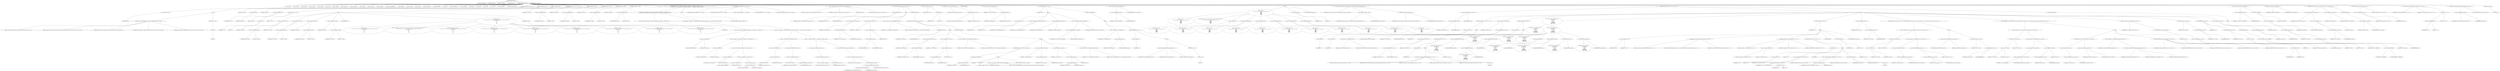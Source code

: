 digraph hostapd_notif_assoc {  
"1000128" [label = "(METHOD,hostapd_notif_assoc)" ]
"1000129" [label = "(PARAM,hostapd_data *hapd)" ]
"1000130" [label = "(PARAM,const u8 *addr)" ]
"1000131" [label = "(PARAM,const u8 *req_ies)" ]
"1000132" [label = "(PARAM,size_t req_ies_len)" ]
"1000133" [label = "(PARAM,int reassoc)" ]
"1000134" [label = "(BLOCK,,)" ]
"1000135" [label = "(LOCAL,v7: __int64)" ]
"1000136" [label = "(LOCAL,v8: __int64)" ]
"1000137" [label = "(LOCAL,v10: __int64)" ]
"1000138" [label = "(LOCAL,v11: __int64)" ]
"1000139" [label = "(LOCAL,v12: __int64)" ]
"1000140" [label = "(LOCAL,v13: int)" ]
"1000141" [label = "(LOCAL,v16: __int64)" ]
"1000142" [label = "(LOCAL,v17: const u8 *)" ]
"1000143" [label = "(LOCAL,v18: const char *)" ]
"1000144" [label = "(LOCAL,v20: size_t)" ]
"1000145" [label = "(LOCAL,v21: sta_info *)" ]
"1000146" [label = "(LOCAL,v22: sta_info *)" ]
"1000147" [label = "(LOCAL,v23: wpa_state_machine *)" ]
"1000148" [label = "(LOCAL,v24: __int64)" ]
"1000149" [label = "(LOCAL,v25: __int64)" ]
"1000150" [label = "(LOCAL,v26: __int64)" ]
"1000151" [label = "(LOCAL,v27: unsigned int)" ]
"1000152" [label = "(LOCAL,v28: unsigned int)" ]
"1000153" [label = "(LOCAL,v29: int)" ]
"1000154" [label = "(LOCAL,v30: unsigned int)" ]
"1000155" [label = "(LOCAL,v31: wpa_event)" ]
"1000156" [label = "(LOCAL,v32: u32)" ]
"1000157" [label = "(LOCAL,v33: int)" ]
"1000158" [label = "(LOCAL,v34: u32)" ]
"1000159" [label = "(LOCAL,v35: u8 *)" ]
"1000160" [label = "(LOCAL,eid: u8 [ 1064 ])" ]
"1000161" [label = "(LOCAL,elems: ieee802_11_elems)" ]
"1000162" [label = "(CONTROL_STRUCTURE,if ( !addr ),if ( !addr ))" ]
"1000163" [label = "(<operator>.logicalNot,!addr)" ]
"1000164" [label = "(IDENTIFIER,addr,!addr)" ]
"1000165" [label = "(BLOCK,,)" ]
"1000166" [label = "(wpa_printf,wpa_printf(2, \"hostapd_notif_assoc: Skip event with no address\", req_ies, req_ies_len, reassoc))" ]
"1000167" [label = "(LITERAL,2,wpa_printf(2, \"hostapd_notif_assoc: Skip event with no address\", req_ies, req_ies_len, reassoc))" ]
"1000168" [label = "(LITERAL,\"hostapd_notif_assoc: Skip event with no address\",wpa_printf(2, \"hostapd_notif_assoc: Skip event with no address\", req_ies, req_ies_len, reassoc))" ]
"1000169" [label = "(IDENTIFIER,req_ies,wpa_printf(2, \"hostapd_notif_assoc: Skip event with no address\", req_ies, req_ies_len, reassoc))" ]
"1000170" [label = "(IDENTIFIER,req_ies_len,wpa_printf(2, \"hostapd_notif_assoc: Skip event with no address\", req_ies, req_ies_len, reassoc))" ]
"1000171" [label = "(IDENTIFIER,reassoc,wpa_printf(2, \"hostapd_notif_assoc: Skip event with no address\", req_ies, req_ies_len, reassoc))" ]
"1000172" [label = "(RETURN,return -1;,return -1;)" ]
"1000173" [label = "(<operator>.minus,-1)" ]
"1000174" [label = "(LITERAL,1,-1)" ]
"1000175" [label = "(<operator>.assignment,v7 = *addr)" ]
"1000176" [label = "(IDENTIFIER,v7,v7 = *addr)" ]
"1000177" [label = "(<operator>.indirection,*addr)" ]
"1000178" [label = "(IDENTIFIER,addr,v7 = *addr)" ]
"1000179" [label = "(<operator>.assignment,v8 = addr[1])" ]
"1000180" [label = "(IDENTIFIER,v8,v8 = addr[1])" ]
"1000181" [label = "(<operator>.indirectIndexAccess,addr[1])" ]
"1000182" [label = "(IDENTIFIER,addr,v8 = addr[1])" ]
"1000183" [label = "(LITERAL,1,v8 = addr[1])" ]
"1000184" [label = "(CONTROL_STRUCTURE,if ( (v7 & 1) != 0 ),if ( (v7 & 1) != 0 ))" ]
"1000185" [label = "(<operator>.notEquals,(v7 & 1) != 0)" ]
"1000186" [label = "(<operator>.and,v7 & 1)" ]
"1000187" [label = "(IDENTIFIER,v7,v7 & 1)" ]
"1000188" [label = "(LITERAL,1,v7 & 1)" ]
"1000189" [label = "(LITERAL,0,(v7 & 1) != 0)" ]
"1000190" [label = "(BLOCK,,)" ]
"1000191" [label = "(<operator>.assignment,v10 = addr[2])" ]
"1000192" [label = "(IDENTIFIER,v10,v10 = addr[2])" ]
"1000193" [label = "(<operator>.indirectIndexAccess,addr[2])" ]
"1000194" [label = "(IDENTIFIER,addr,v10 = addr[2])" ]
"1000195" [label = "(LITERAL,2,v10 = addr[2])" ]
"1000196" [label = "(<operator>.assignment,v11 = addr[3])" ]
"1000197" [label = "(IDENTIFIER,v11,v11 = addr[3])" ]
"1000198" [label = "(<operator>.indirectIndexAccess,addr[3])" ]
"1000199" [label = "(IDENTIFIER,addr,v11 = addr[3])" ]
"1000200" [label = "(LITERAL,3,v11 = addr[3])" ]
"1000201" [label = "(<operator>.assignment,v12 = addr[4])" ]
"1000202" [label = "(IDENTIFIER,v12,v12 = addr[4])" ]
"1000203" [label = "(<operator>.indirectIndexAccess,addr[4])" ]
"1000204" [label = "(IDENTIFIER,addr,v12 = addr[4])" ]
"1000205" [label = "(LITERAL,4,v12 = addr[4])" ]
"1000206" [label = "(<operator>.assignment,v13 = addr[5])" ]
"1000207" [label = "(IDENTIFIER,v13,v13 = addr[5])" ]
"1000208" [label = "(<operator>.indirectIndexAccess,addr[5])" ]
"1000209" [label = "(IDENTIFIER,addr,v13 = addr[5])" ]
"1000210" [label = "(LITERAL,5,v13 = addr[5])" ]
"1000211" [label = "(JUMP_TARGET,LABEL_10)" ]
"1000212" [label = "(wpa_printf,wpa_printf(\n      2,\n      \"%s: Invalid SA=%02x:%02x:%02x:%02x:%02x:%02x in received indication - ignore this indication silently\",\n      \"hostapd_notif_assoc\",\n      v7,\n      v8,\n      v10,\n      v11,\n      v12,\n      v13))" ]
"1000213" [label = "(LITERAL,2,wpa_printf(\n      2,\n      \"%s: Invalid SA=%02x:%02x:%02x:%02x:%02x:%02x in received indication - ignore this indication silently\",\n      \"hostapd_notif_assoc\",\n      v7,\n      v8,\n      v10,\n      v11,\n      v12,\n      v13))" ]
"1000214" [label = "(LITERAL,\"%s: Invalid SA=%02x:%02x:%02x:%02x:%02x:%02x in received indication - ignore this indication silently\",wpa_printf(\n      2,\n      \"%s: Invalid SA=%02x:%02x:%02x:%02x:%02x:%02x in received indication - ignore this indication silently\",\n      \"hostapd_notif_assoc\",\n      v7,\n      v8,\n      v10,\n      v11,\n      v12,\n      v13))" ]
"1000215" [label = "(LITERAL,\"hostapd_notif_assoc\",wpa_printf(\n      2,\n      \"%s: Invalid SA=%02x:%02x:%02x:%02x:%02x:%02x in received indication - ignore this indication silently\",\n      \"hostapd_notif_assoc\",\n      v7,\n      v8,\n      v10,\n      v11,\n      v12,\n      v13))" ]
"1000216" [label = "(IDENTIFIER,v7,wpa_printf(\n      2,\n      \"%s: Invalid SA=%02x:%02x:%02x:%02x:%02x:%02x in received indication - ignore this indication silently\",\n      \"hostapd_notif_assoc\",\n      v7,\n      v8,\n      v10,\n      v11,\n      v12,\n      v13))" ]
"1000217" [label = "(IDENTIFIER,v8,wpa_printf(\n      2,\n      \"%s: Invalid SA=%02x:%02x:%02x:%02x:%02x:%02x in received indication - ignore this indication silently\",\n      \"hostapd_notif_assoc\",\n      v7,\n      v8,\n      v10,\n      v11,\n      v12,\n      v13))" ]
"1000218" [label = "(IDENTIFIER,v10,wpa_printf(\n      2,\n      \"%s: Invalid SA=%02x:%02x:%02x:%02x:%02x:%02x in received indication - ignore this indication silently\",\n      \"hostapd_notif_assoc\",\n      v7,\n      v8,\n      v10,\n      v11,\n      v12,\n      v13))" ]
"1000219" [label = "(IDENTIFIER,v11,wpa_printf(\n      2,\n      \"%s: Invalid SA=%02x:%02x:%02x:%02x:%02x:%02x in received indication - ignore this indication silently\",\n      \"hostapd_notif_assoc\",\n      v7,\n      v8,\n      v10,\n      v11,\n      v12,\n      v13))" ]
"1000220" [label = "(IDENTIFIER,v12,wpa_printf(\n      2,\n      \"%s: Invalid SA=%02x:%02x:%02x:%02x:%02x:%02x in received indication - ignore this indication silently\",\n      \"hostapd_notif_assoc\",\n      v7,\n      v8,\n      v10,\n      v11,\n      v12,\n      v13))" ]
"1000221" [label = "(IDENTIFIER,v13,wpa_printf(\n      2,\n      \"%s: Invalid SA=%02x:%02x:%02x:%02x:%02x:%02x in received indication - ignore this indication silently\",\n      \"hostapd_notif_assoc\",\n      v7,\n      v8,\n      v10,\n      v11,\n      v12,\n      v13))" ]
"1000222" [label = "(RETURN,return 0;,return 0;)" ]
"1000223" [label = "(LITERAL,0,return 0;)" ]
"1000224" [label = "(<operator>.assignment,v10 = addr[2])" ]
"1000225" [label = "(IDENTIFIER,v10,v10 = addr[2])" ]
"1000226" [label = "(<operator>.indirectIndexAccess,addr[2])" ]
"1000227" [label = "(IDENTIFIER,addr,v10 = addr[2])" ]
"1000228" [label = "(LITERAL,2,v10 = addr[2])" ]
"1000229" [label = "(<operator>.assignment,v11 = addr[3])" ]
"1000230" [label = "(IDENTIFIER,v11,v11 = addr[3])" ]
"1000231" [label = "(<operator>.indirectIndexAccess,addr[3])" ]
"1000232" [label = "(IDENTIFIER,addr,v11 = addr[3])" ]
"1000233" [label = "(LITERAL,3,v11 = addr[3])" ]
"1000234" [label = "(<operator>.assignment,v12 = addr[4])" ]
"1000235" [label = "(IDENTIFIER,v12,v12 = addr[4])" ]
"1000236" [label = "(<operator>.indirectIndexAccess,addr[4])" ]
"1000237" [label = "(IDENTIFIER,addr,v12 = addr[4])" ]
"1000238" [label = "(LITERAL,4,v12 = addr[4])" ]
"1000239" [label = "(<operator>.assignment,v13 = addr[5])" ]
"1000240" [label = "(IDENTIFIER,v13,v13 = addr[5])" ]
"1000241" [label = "(<operator>.indirectIndexAccess,addr[5])" ]
"1000242" [label = "(IDENTIFIER,addr,v13 = addr[5])" ]
"1000243" [label = "(LITERAL,5,v13 = addr[5])" ]
"1000244" [label = "(CONTROL_STRUCTURE,if ( !((unsigned int)v8 | (unsigned int)v7 | (unsigned int)v10 | (unsigned int)v11 | (unsigned int)v12 | v13)\n    || !(*(_DWORD *)addr ^ *(_DWORD *)hapd->own_addr | *((unsigned __int16 *)addr + 2) ^ *(unsigned __int16 *)&hapd->own_addr[4]) ),if ( !((unsigned int)v8 | (unsigned int)v7 | (unsigned int)v10 | (unsigned int)v11 | (unsigned int)v12 | v13)\n    || !(*(_DWORD *)addr ^ *(_DWORD *)hapd->own_addr | *((unsigned __int16 *)addr + 2) ^ *(unsigned __int16 *)&hapd->own_addr[4]) ))" ]
"1000245" [label = "(<operator>.logicalOr,!((unsigned int)v8 | (unsigned int)v7 | (unsigned int)v10 | (unsigned int)v11 | (unsigned int)v12 | v13)\n    || !(*(_DWORD *)addr ^ *(_DWORD *)hapd->own_addr | *((unsigned __int16 *)addr + 2) ^ *(unsigned __int16 *)&hapd->own_addr[4]))" ]
"1000246" [label = "(<operator>.logicalNot,!((unsigned int)v8 | (unsigned int)v7 | (unsigned int)v10 | (unsigned int)v11 | (unsigned int)v12 | v13))" ]
"1000247" [label = "(<operator>.or,(unsigned int)v8 | (unsigned int)v7 | (unsigned int)v10 | (unsigned int)v11 | (unsigned int)v12 | v13)" ]
"1000248" [label = "(<operator>.cast,(unsigned int)v8)" ]
"1000249" [label = "(UNKNOWN,unsigned int,unsigned int)" ]
"1000250" [label = "(IDENTIFIER,v8,(unsigned int)v8)" ]
"1000251" [label = "(<operator>.or,(unsigned int)v7 | (unsigned int)v10 | (unsigned int)v11 | (unsigned int)v12 | v13)" ]
"1000252" [label = "(<operator>.cast,(unsigned int)v7)" ]
"1000253" [label = "(UNKNOWN,unsigned int,unsigned int)" ]
"1000254" [label = "(IDENTIFIER,v7,(unsigned int)v7)" ]
"1000255" [label = "(<operator>.or,(unsigned int)v10 | (unsigned int)v11 | (unsigned int)v12 | v13)" ]
"1000256" [label = "(<operator>.cast,(unsigned int)v10)" ]
"1000257" [label = "(UNKNOWN,unsigned int,unsigned int)" ]
"1000258" [label = "(IDENTIFIER,v10,(unsigned int)v10)" ]
"1000259" [label = "(<operator>.or,(unsigned int)v11 | (unsigned int)v12 | v13)" ]
"1000260" [label = "(<operator>.cast,(unsigned int)v11)" ]
"1000261" [label = "(UNKNOWN,unsigned int,unsigned int)" ]
"1000262" [label = "(IDENTIFIER,v11,(unsigned int)v11)" ]
"1000263" [label = "(<operator>.or,(unsigned int)v12 | v13)" ]
"1000264" [label = "(<operator>.cast,(unsigned int)v12)" ]
"1000265" [label = "(UNKNOWN,unsigned int,unsigned int)" ]
"1000266" [label = "(IDENTIFIER,v12,(unsigned int)v12)" ]
"1000267" [label = "(IDENTIFIER,v13,(unsigned int)v12 | v13)" ]
"1000268" [label = "(<operator>.logicalNot,!(*(_DWORD *)addr ^ *(_DWORD *)hapd->own_addr | *((unsigned __int16 *)addr + 2) ^ *(unsigned __int16 *)&hapd->own_addr[4]))" ]
"1000269" [label = "(<operator>.or,*(_DWORD *)addr ^ *(_DWORD *)hapd->own_addr | *((unsigned __int16 *)addr + 2) ^ *(unsigned __int16 *)&hapd->own_addr[4])" ]
"1000270" [label = "(<operator>.or,*(_DWORD *)addr ^ *(_DWORD *)hapd->own_addr)" ]
"1000271" [label = "(<operator>.indirection,*(_DWORD *)addr)" ]
"1000272" [label = "(<operator>.cast,(_DWORD *)addr)" ]
"1000273" [label = "(UNKNOWN,_DWORD *,_DWORD *)" ]
"1000274" [label = "(IDENTIFIER,addr,(_DWORD *)addr)" ]
"1000275" [label = "(<operator>.indirection,*(_DWORD *)hapd->own_addr)" ]
"1000276" [label = "(<operator>.cast,(_DWORD *)hapd->own_addr)" ]
"1000277" [label = "(UNKNOWN,_DWORD *,_DWORD *)" ]
"1000278" [label = "(<operator>.indirectFieldAccess,hapd->own_addr)" ]
"1000279" [label = "(IDENTIFIER,hapd,(_DWORD *)hapd->own_addr)" ]
"1000280" [label = "(FIELD_IDENTIFIER,own_addr,own_addr)" ]
"1000281" [label = "(<operator>.or,*((unsigned __int16 *)addr + 2) ^ *(unsigned __int16 *)&hapd->own_addr[4])" ]
"1000282" [label = "(<operator>.indirection,*((unsigned __int16 *)addr + 2))" ]
"1000283" [label = "(<operator>.addition,(unsigned __int16 *)addr + 2)" ]
"1000284" [label = "(<operator>.cast,(unsigned __int16 *)addr)" ]
"1000285" [label = "(UNKNOWN,unsigned __int16 *,unsigned __int16 *)" ]
"1000286" [label = "(IDENTIFIER,addr,(unsigned __int16 *)addr)" ]
"1000287" [label = "(LITERAL,2,(unsigned __int16 *)addr + 2)" ]
"1000288" [label = "(<operator>.indirection,*(unsigned __int16 *)&hapd->own_addr[4])" ]
"1000289" [label = "(<operator>.cast,(unsigned __int16 *)&hapd->own_addr[4])" ]
"1000290" [label = "(UNKNOWN,unsigned __int16 *,unsigned __int16 *)" ]
"1000291" [label = "(<operator>.addressOf,&hapd->own_addr[4])" ]
"1000292" [label = "(<operator>.indirectIndexAccess,hapd->own_addr[4])" ]
"1000293" [label = "(<operator>.indirectFieldAccess,hapd->own_addr)" ]
"1000294" [label = "(IDENTIFIER,hapd,(unsigned __int16 *)&hapd->own_addr[4])" ]
"1000295" [label = "(FIELD_IDENTIFIER,own_addr,own_addr)" ]
"1000296" [label = "(LITERAL,4,(unsigned __int16 *)&hapd->own_addr[4])" ]
"1000297" [label = "(BLOCK,,)" ]
"1000298" [label = "(CONTROL_STRUCTURE,goto LABEL_10;,goto LABEL_10;)" ]
"1000299" [label = "(hostapd_logger,hostapd_logger(hapd, addr, 1u, 2, \"associated\"))" ]
"1000300" [label = "(IDENTIFIER,hapd,hostapd_logger(hapd, addr, 1u, 2, \"associated\"))" ]
"1000301" [label = "(IDENTIFIER,addr,hostapd_logger(hapd, addr, 1u, 2, \"associated\"))" ]
"1000302" [label = "(LITERAL,1u,hostapd_logger(hapd, addr, 1u, 2, \"associated\"))" ]
"1000303" [label = "(LITERAL,2,hostapd_logger(hapd, addr, 1u, 2, \"associated\"))" ]
"1000304" [label = "(LITERAL,\"associated\",hostapd_logger(hapd, addr, 1u, 2, \"associated\"))" ]
"1000305" [label = "(ieee802_11_parse_elems,ieee802_11_parse_elems(req_ies, req_ies_len, &elems, 0))" ]
"1000306" [label = "(IDENTIFIER,req_ies,ieee802_11_parse_elems(req_ies, req_ies_len, &elems, 0))" ]
"1000307" [label = "(IDENTIFIER,req_ies_len,ieee802_11_parse_elems(req_ies, req_ies_len, &elems, 0))" ]
"1000308" [label = "(<operator>.addressOf,&elems)" ]
"1000309" [label = "(IDENTIFIER,elems,ieee802_11_parse_elems(req_ies, req_ies_len, &elems, 0))" ]
"1000310" [label = "(LITERAL,0,ieee802_11_parse_elems(req_ies, req_ies_len, &elems, 0))" ]
"1000311" [label = "(CONTROL_STRUCTURE,if ( elems.wps_ie ),if ( elems.wps_ie ))" ]
"1000312" [label = "(<operator>.fieldAccess,elems.wps_ie)" ]
"1000313" [label = "(IDENTIFIER,elems,if ( elems.wps_ie ))" ]
"1000314" [label = "(FIELD_IDENTIFIER,wps_ie,wps_ie)" ]
"1000315" [label = "(BLOCK,,)" ]
"1000316" [label = "(<operator>.assignment,v16 = elems.wps_ie_len)" ]
"1000317" [label = "(IDENTIFIER,v16,v16 = elems.wps_ie_len)" ]
"1000318" [label = "(<operator>.fieldAccess,elems.wps_ie_len)" ]
"1000319" [label = "(IDENTIFIER,elems,v16 = elems.wps_ie_len)" ]
"1000320" [label = "(FIELD_IDENTIFIER,wps_ie_len,wps_ie_len)" ]
"1000321" [label = "(<operator>.assignment,v17 = elems.wps_ie - 2)" ]
"1000322" [label = "(IDENTIFIER,v17,v17 = elems.wps_ie - 2)" ]
"1000323" [label = "(<operator>.subtraction,elems.wps_ie - 2)" ]
"1000324" [label = "(<operator>.fieldAccess,elems.wps_ie)" ]
"1000325" [label = "(IDENTIFIER,elems,elems.wps_ie - 2)" ]
"1000326" [label = "(FIELD_IDENTIFIER,wps_ie,wps_ie)" ]
"1000327" [label = "(LITERAL,2,elems.wps_ie - 2)" ]
"1000328" [label = "(<operator>.assignment,v18 = \"STA included WPS IE in (Re)AssocReq\")" ]
"1000329" [label = "(IDENTIFIER,v18,v18 = \"STA included WPS IE in (Re)AssocReq\")" ]
"1000330" [label = "(LITERAL,\"STA included WPS IE in (Re)AssocReq\",v18 = \"STA included WPS IE in (Re)AssocReq\")" ]
"1000331" [label = "(CONTROL_STRUCTURE,else,else)" ]
"1000332" [label = "(CONTROL_STRUCTURE,if ( elems.rsn_ie ),if ( elems.rsn_ie ))" ]
"1000333" [label = "(<operator>.fieldAccess,elems.rsn_ie)" ]
"1000334" [label = "(IDENTIFIER,elems,if ( elems.rsn_ie ))" ]
"1000335" [label = "(FIELD_IDENTIFIER,rsn_ie,rsn_ie)" ]
"1000336" [label = "(BLOCK,,)" ]
"1000337" [label = "(<operator>.assignment,v16 = elems.rsn_ie_len)" ]
"1000338" [label = "(IDENTIFIER,v16,v16 = elems.rsn_ie_len)" ]
"1000339" [label = "(<operator>.fieldAccess,elems.rsn_ie_len)" ]
"1000340" [label = "(IDENTIFIER,elems,v16 = elems.rsn_ie_len)" ]
"1000341" [label = "(FIELD_IDENTIFIER,rsn_ie_len,rsn_ie_len)" ]
"1000342" [label = "(<operator>.assignment,v17 = elems.rsn_ie - 2)" ]
"1000343" [label = "(IDENTIFIER,v17,v17 = elems.rsn_ie - 2)" ]
"1000344" [label = "(<operator>.subtraction,elems.rsn_ie - 2)" ]
"1000345" [label = "(<operator>.fieldAccess,elems.rsn_ie)" ]
"1000346" [label = "(IDENTIFIER,elems,elems.rsn_ie - 2)" ]
"1000347" [label = "(FIELD_IDENTIFIER,rsn_ie,rsn_ie)" ]
"1000348" [label = "(LITERAL,2,elems.rsn_ie - 2)" ]
"1000349" [label = "(<operator>.assignment,v18 = \"STA included RSN IE in (Re)AssocReq\")" ]
"1000350" [label = "(IDENTIFIER,v18,v18 = \"STA included RSN IE in (Re)AssocReq\")" ]
"1000351" [label = "(LITERAL,\"STA included RSN IE in (Re)AssocReq\",v18 = \"STA included RSN IE in (Re)AssocReq\")" ]
"1000352" [label = "(CONTROL_STRUCTURE,else,else)" ]
"1000353" [label = "(BLOCK,,)" ]
"1000354" [label = "(CONTROL_STRUCTURE,if ( !elems.wpa_ie ),if ( !elems.wpa_ie ))" ]
"1000355" [label = "(<operator>.logicalNot,!elems.wpa_ie)" ]
"1000356" [label = "(<operator>.fieldAccess,elems.wpa_ie)" ]
"1000357" [label = "(IDENTIFIER,elems,!elems.wpa_ie)" ]
"1000358" [label = "(FIELD_IDENTIFIER,wpa_ie,wpa_ie)" ]
"1000359" [label = "(BLOCK,,)" ]
"1000360" [label = "(IDENTIFIER,L,)" ]
"1000361" [label = "(IDENTIFIER,L,)" ]
"1000362" [label = "(wpa_printf,wpa_printf(2, \"STA did not include WPS/RSN/WPA IE in (Re)AssocReq\"))" ]
"1000363" [label = "(LITERAL,2,wpa_printf(2, \"STA did not include WPS/RSN/WPA IE in (Re)AssocReq\"))" ]
"1000364" [label = "(LITERAL,\"STA did not include WPS/RSN/WPA IE in (Re)AssocReq\",wpa_printf(2, \"STA did not include WPS/RSN/WPA IE in (Re)AssocReq\"))" ]
"1000365" [label = "(CONTROL_STRUCTURE,goto LABEL_17;,goto LABEL_17;)" ]
"1000366" [label = "(<operator>.assignment,v16 = elems.wpa_ie_len)" ]
"1000367" [label = "(IDENTIFIER,v16,v16 = elems.wpa_ie_len)" ]
"1000368" [label = "(<operator>.fieldAccess,elems.wpa_ie_len)" ]
"1000369" [label = "(IDENTIFIER,elems,v16 = elems.wpa_ie_len)" ]
"1000370" [label = "(FIELD_IDENTIFIER,wpa_ie_len,wpa_ie_len)" ]
"1000371" [label = "(<operator>.assignment,v17 = elems.wpa_ie - 2)" ]
"1000372" [label = "(IDENTIFIER,v17,v17 = elems.wpa_ie - 2)" ]
"1000373" [label = "(<operator>.subtraction,elems.wpa_ie - 2)" ]
"1000374" [label = "(<operator>.fieldAccess,elems.wpa_ie)" ]
"1000375" [label = "(IDENTIFIER,elems,elems.wpa_ie - 2)" ]
"1000376" [label = "(FIELD_IDENTIFIER,wpa_ie,wpa_ie)" ]
"1000377" [label = "(LITERAL,2,elems.wpa_ie - 2)" ]
"1000378" [label = "(<operator>.assignment,v18 = \"STA included WPA IE in (Re)AssocReq\")" ]
"1000379" [label = "(IDENTIFIER,v18,v18 = \"STA included WPA IE in (Re)AssocReq\")" ]
"1000380" [label = "(LITERAL,\"STA included WPA IE in (Re)AssocReq\",v18 = \"STA included WPA IE in (Re)AssocReq\")" ]
"1000381" [label = "(<operator>.assignment,v20 = v16 + 2)" ]
"1000382" [label = "(IDENTIFIER,v20,v20 = v16 + 2)" ]
"1000383" [label = "(<operator>.addition,v16 + 2)" ]
"1000384" [label = "(IDENTIFIER,v16,v16 + 2)" ]
"1000385" [label = "(LITERAL,2,v16 + 2)" ]
"1000386" [label = "(wpa_printf,wpa_printf(2, (const unsigned __int8 *)v18))" ]
"1000387" [label = "(LITERAL,2,wpa_printf(2, (const unsigned __int8 *)v18))" ]
"1000388" [label = "(<operator>.cast,(const unsigned __int8 *)v18)" ]
"1000389" [label = "(UNKNOWN,const unsigned __int8 *,const unsigned __int8 *)" ]
"1000390" [label = "(IDENTIFIER,v18,(const unsigned __int8 *)v18)" ]
"1000391" [label = "(JUMP_TARGET,LABEL_17)" ]
"1000392" [label = "(<operator>.assignment,v21 = ap_get_sta(hapd, addr))" ]
"1000393" [label = "(IDENTIFIER,v21,v21 = ap_get_sta(hapd, addr))" ]
"1000394" [label = "(ap_get_sta,ap_get_sta(hapd, addr))" ]
"1000395" [label = "(IDENTIFIER,hapd,ap_get_sta(hapd, addr))" ]
"1000396" [label = "(IDENTIFIER,addr,ap_get_sta(hapd, addr))" ]
"1000397" [label = "(CONTROL_STRUCTURE,if ( v21 ),if ( v21 ))" ]
"1000398" [label = "(IDENTIFIER,v21,if ( v21 ))" ]
"1000399" [label = "(BLOCK,,)" ]
"1000400" [label = "(<operator>.assignment,v22 = v21)" ]
"1000401" [label = "(IDENTIFIER,v22,v22 = v21)" ]
"1000402" [label = "(IDENTIFIER,v21,v22 = v21)" ]
"1000403" [label = "(ap_sta_no_session_timeout,ap_sta_no_session_timeout(hapd, v21))" ]
"1000404" [label = "(IDENTIFIER,hapd,ap_sta_no_session_timeout(hapd, v21))" ]
"1000405" [label = "(IDENTIFIER,v21,ap_sta_no_session_timeout(hapd, v21))" ]
"1000406" [label = "(accounting_sta_stop,accounting_sta_stop(hapd, v22))" ]
"1000407" [label = "(IDENTIFIER,hapd,accounting_sta_stop(hapd, v22))" ]
"1000408" [label = "(IDENTIFIER,v22,accounting_sta_stop(hapd, v22))" ]
"1000409" [label = "(<operator>.assignment,v22->timeout_next = STA_NULLFUNC)" ]
"1000410" [label = "(<operator>.indirectFieldAccess,v22->timeout_next)" ]
"1000411" [label = "(IDENTIFIER,v22,v22->timeout_next = STA_NULLFUNC)" ]
"1000412" [label = "(FIELD_IDENTIFIER,timeout_next,timeout_next)" ]
"1000413" [label = "(IDENTIFIER,STA_NULLFUNC,v22->timeout_next = STA_NULLFUNC)" ]
"1000414" [label = "(CONTROL_STRUCTURE,else,else)" ]
"1000415" [label = "(BLOCK,,)" ]
"1000416" [label = "(<operator>.assignment,v22 = ap_sta_add(hapd, addr))" ]
"1000417" [label = "(IDENTIFIER,v22,v22 = ap_sta_add(hapd, addr))" ]
"1000418" [label = "(ap_sta_add,ap_sta_add(hapd, addr))" ]
"1000419" [label = "(IDENTIFIER,hapd,ap_sta_add(hapd, addr))" ]
"1000420" [label = "(IDENTIFIER,addr,ap_sta_add(hapd, addr))" ]
"1000421" [label = "(CONTROL_STRUCTURE,if ( !v22 ),if ( !v22 ))" ]
"1000422" [label = "(<operator>.logicalNot,!v22)" ]
"1000423" [label = "(IDENTIFIER,v22,!v22)" ]
"1000424" [label = "(BLOCK,,)" ]
"1000425" [label = "(hostapd_drv_sta_disassoc,hostapd_drv_sta_disassoc(hapd, addr, 5))" ]
"1000426" [label = "(IDENTIFIER,hapd,hostapd_drv_sta_disassoc(hapd, addr, 5))" ]
"1000427" [label = "(IDENTIFIER,addr,hostapd_drv_sta_disassoc(hapd, addr, 5))" ]
"1000428" [label = "(LITERAL,5,hostapd_drv_sta_disassoc(hapd, addr, 5))" ]
"1000429" [label = "(RETURN,return -1;,return -1;)" ]
"1000430" [label = "(<operator>.minus,-1)" ]
"1000431" [label = "(LITERAL,1,-1)" ]
"1000432" [label = "(<operators>.assignmentAnd,v22->flags &= 0xFFFECFFF)" ]
"1000433" [label = "(<operator>.indirectFieldAccess,v22->flags)" ]
"1000434" [label = "(IDENTIFIER,v22,v22->flags &= 0xFFFECFFF)" ]
"1000435" [label = "(FIELD_IDENTIFIER,flags,flags)" ]
"1000436" [label = "(LITERAL,0xFFFECFFF,v22->flags &= 0xFFFECFFF)" ]
"1000437" [label = "(BLOCK,,)" ]
"1000438" [label = "(wpa_printf,wpa_printf(\n      3,\n      \"STA %02x:%02x:%02x:%02x:%02x:%02x not allowed to connect\",\n      *addr,\n      addr[1],\n      addr[2],\n      addr[3],\n      addr[4],\n      addr[5]))" ]
"1000439" [label = "(LITERAL,3,wpa_printf(\n      3,\n      \"STA %02x:%02x:%02x:%02x:%02x:%02x not allowed to connect\",\n      *addr,\n      addr[1],\n      addr[2],\n      addr[3],\n      addr[4],\n      addr[5]))" ]
"1000440" [label = "(LITERAL,\"STA %02x:%02x:%02x:%02x:%02x:%02x not allowed to connect\",wpa_printf(\n      3,\n      \"STA %02x:%02x:%02x:%02x:%02x:%02x not allowed to connect\",\n      *addr,\n      addr[1],\n      addr[2],\n      addr[3],\n      addr[4],\n      addr[5]))" ]
"1000441" [label = "(<operator>.indirection,*addr)" ]
"1000442" [label = "(IDENTIFIER,addr,wpa_printf(\n      3,\n      \"STA %02x:%02x:%02x:%02x:%02x:%02x not allowed to connect\",\n      *addr,\n      addr[1],\n      addr[2],\n      addr[3],\n      addr[4],\n      addr[5]))" ]
"1000443" [label = "(<operator>.indirectIndexAccess,addr[1])" ]
"1000444" [label = "(IDENTIFIER,addr,wpa_printf(\n      3,\n      \"STA %02x:%02x:%02x:%02x:%02x:%02x not allowed to connect\",\n      *addr,\n      addr[1],\n      addr[2],\n      addr[3],\n      addr[4],\n      addr[5]))" ]
"1000445" [label = "(LITERAL,1,wpa_printf(\n      3,\n      \"STA %02x:%02x:%02x:%02x:%02x:%02x not allowed to connect\",\n      *addr,\n      addr[1],\n      addr[2],\n      addr[3],\n      addr[4],\n      addr[5]))" ]
"1000446" [label = "(<operator>.indirectIndexAccess,addr[2])" ]
"1000447" [label = "(IDENTIFIER,addr,wpa_printf(\n      3,\n      \"STA %02x:%02x:%02x:%02x:%02x:%02x not allowed to connect\",\n      *addr,\n      addr[1],\n      addr[2],\n      addr[3],\n      addr[4],\n      addr[5]))" ]
"1000448" [label = "(LITERAL,2,wpa_printf(\n      3,\n      \"STA %02x:%02x:%02x:%02x:%02x:%02x not allowed to connect\",\n      *addr,\n      addr[1],\n      addr[2],\n      addr[3],\n      addr[4],\n      addr[5]))" ]
"1000449" [label = "(<operator>.indirectIndexAccess,addr[3])" ]
"1000450" [label = "(IDENTIFIER,addr,wpa_printf(\n      3,\n      \"STA %02x:%02x:%02x:%02x:%02x:%02x not allowed to connect\",\n      *addr,\n      addr[1],\n      addr[2],\n      addr[3],\n      addr[4],\n      addr[5]))" ]
"1000451" [label = "(LITERAL,3,wpa_printf(\n      3,\n      \"STA %02x:%02x:%02x:%02x:%02x:%02x not allowed to connect\",\n      *addr,\n      addr[1],\n      addr[2],\n      addr[3],\n      addr[4],\n      addr[5]))" ]
"1000452" [label = "(<operator>.indirectIndexAccess,addr[4])" ]
"1000453" [label = "(IDENTIFIER,addr,wpa_printf(\n      3,\n      \"STA %02x:%02x:%02x:%02x:%02x:%02x not allowed to connect\",\n      *addr,\n      addr[1],\n      addr[2],\n      addr[3],\n      addr[4],\n      addr[5]))" ]
"1000454" [label = "(LITERAL,4,wpa_printf(\n      3,\n      \"STA %02x:%02x:%02x:%02x:%02x:%02x not allowed to connect\",\n      *addr,\n      addr[1],\n      addr[2],\n      addr[3],\n      addr[4],\n      addr[5]))" ]
"1000455" [label = "(<operator>.indirectIndexAccess,addr[5])" ]
"1000456" [label = "(IDENTIFIER,addr,wpa_printf(\n      3,\n      \"STA %02x:%02x:%02x:%02x:%02x:%02x not allowed to connect\",\n      *addr,\n      addr[1],\n      addr[2],\n      addr[3],\n      addr[4],\n      addr[5]))" ]
"1000457" [label = "(LITERAL,5,wpa_printf(\n      3,\n      \"STA %02x:%02x:%02x:%02x:%02x:%02x not allowed to connect\",\n      *addr,\n      addr[1],\n      addr[2],\n      addr[3],\n      addr[4],\n      addr[5]))" ]
"1000458" [label = "(<operator>.assignment,v29 = 1)" ]
"1000459" [label = "(IDENTIFIER,v29,v29 = 1)" ]
"1000460" [label = "(LITERAL,1,v29 = 1)" ]
"1000461" [label = "(CONTROL_STRUCTURE,goto fail;,goto fail;)" ]
"1000462" [label = "(ap_copy_sta_supp_op_classes,ap_copy_sta_supp_op_classes(v22, elems.supp_op_classes, elems.supp_op_classes_len))" ]
"1000463" [label = "(IDENTIFIER,v22,ap_copy_sta_supp_op_classes(v22, elems.supp_op_classes, elems.supp_op_classes_len))" ]
"1000464" [label = "(<operator>.fieldAccess,elems.supp_op_classes)" ]
"1000465" [label = "(IDENTIFIER,elems,ap_copy_sta_supp_op_classes(v22, elems.supp_op_classes, elems.supp_op_classes_len))" ]
"1000466" [label = "(FIELD_IDENTIFIER,supp_op_classes,supp_op_classes)" ]
"1000467" [label = "(<operator>.fieldAccess,elems.supp_op_classes_len)" ]
"1000468" [label = "(IDENTIFIER,elems,ap_copy_sta_supp_op_classes(v22, elems.supp_op_classes, elems.supp_op_classes_len))" ]
"1000469" [label = "(FIELD_IDENTIFIER,supp_op_classes_len,supp_op_classes_len)" ]
"1000470" [label = "(CONTROL_STRUCTURE,if ( hapd->conf->wpa ),if ( hapd->conf->wpa ))" ]
"1000471" [label = "(<operator>.indirectFieldAccess,hapd->conf->wpa)" ]
"1000472" [label = "(<operator>.indirectFieldAccess,hapd->conf)" ]
"1000473" [label = "(IDENTIFIER,hapd,if ( hapd->conf->wpa ))" ]
"1000474" [label = "(FIELD_IDENTIFIER,conf,conf)" ]
"1000475" [label = "(FIELD_IDENTIFIER,wpa,wpa)" ]
"1000476" [label = "(BLOCK,,)" ]
"1000477" [label = "(CONTROL_STRUCTURE,if ( !v17 || !v20 ),if ( !v17 || !v20 ))" ]
"1000478" [label = "(<operator>.logicalOr,!v17 || !v20)" ]
"1000479" [label = "(<operator>.logicalNot,!v17)" ]
"1000480" [label = "(IDENTIFIER,v17,!v17)" ]
"1000481" [label = "(<operator>.logicalNot,!v20)" ]
"1000482" [label = "(IDENTIFIER,v20,!v20)" ]
"1000483" [label = "(BLOCK,,)" ]
"1000484" [label = "(wpa_printf,wpa_printf(2, \"No WPA/RSN IE from STA\"))" ]
"1000485" [label = "(LITERAL,2,wpa_printf(2, \"No WPA/RSN IE from STA\"))" ]
"1000486" [label = "(LITERAL,\"No WPA/RSN IE from STA\",wpa_printf(2, \"No WPA/RSN IE from STA\"))" ]
"1000487" [label = "(CONTROL_STRUCTURE,goto LABEL_37;,goto LABEL_37;)" ]
"1000488" [label = "(<operator>.assignment,v23 = v22->wpa_sm)" ]
"1000489" [label = "(IDENTIFIER,v23,v23 = v22->wpa_sm)" ]
"1000490" [label = "(<operator>.indirectFieldAccess,v22->wpa_sm)" ]
"1000491" [label = "(IDENTIFIER,v22,v23 = v22->wpa_sm)" ]
"1000492" [label = "(FIELD_IDENTIFIER,wpa_sm,wpa_sm)" ]
"1000493" [label = "(CONTROL_STRUCTURE,if ( !v23 ),if ( !v23 ))" ]
"1000494" [label = "(<operator>.logicalNot,!v23)" ]
"1000495" [label = "(IDENTIFIER,v23,!v23)" ]
"1000496" [label = "(BLOCK,,)" ]
"1000497" [label = "(<operator>.assignment,v22->wpa_sm = v23)" ]
"1000498" [label = "(<operator>.indirectFieldAccess,v22->wpa_sm)" ]
"1000499" [label = "(IDENTIFIER,v22,v22->wpa_sm = v23)" ]
"1000500" [label = "(FIELD_IDENTIFIER,wpa_sm,wpa_sm)" ]
"1000501" [label = "(IDENTIFIER,v23,v22->wpa_sm = v23)" ]
"1000502" [label = "(CONTROL_STRUCTURE,if ( !v23 ),if ( !v23 ))" ]
"1000503" [label = "(<operator>.logicalNot,!v23)" ]
"1000504" [label = "(IDENTIFIER,v23,!v23)" ]
"1000505" [label = "(BLOCK,,)" ]
"1000506" [label = "(wpa_printf,wpa_printf(5, \"Failed to initialize WPA state machine\", v24, v25, v26))" ]
"1000507" [label = "(LITERAL,5,wpa_printf(5, \"Failed to initialize WPA state machine\", v24, v25, v26))" ]
"1000508" [label = "(LITERAL,\"Failed to initialize WPA state machine\",wpa_printf(5, \"Failed to initialize WPA state machine\", v24, v25, v26))" ]
"1000509" [label = "(IDENTIFIER,v24,wpa_printf(5, \"Failed to initialize WPA state machine\", v24, v25, v26))" ]
"1000510" [label = "(IDENTIFIER,v25,wpa_printf(5, \"Failed to initialize WPA state machine\", v24, v25, v26))" ]
"1000511" [label = "(IDENTIFIER,v26,wpa_printf(5, \"Failed to initialize WPA state machine\", v24, v25, v26))" ]
"1000512" [label = "(RETURN,return -1;,return -1;)" ]
"1000513" [label = "(<operator>.minus,-1)" ]
"1000514" [label = "(LITERAL,1,-1)" ]
"1000515" [label = "(<operator>.assignment,v27 = wpa_validate_wpa_ie(\n            hapd->wpa_auth,\n            v23,\n            hapd->iface->freq,\n            v17,\n            v20,\n            elems.mdie,\n            elems.mdie_len,\n            elems.owe_dh,\n            elems.owe_dh_len))" ]
"1000516" [label = "(IDENTIFIER,v27,v27 = wpa_validate_wpa_ie(\n            hapd->wpa_auth,\n            v23,\n            hapd->iface->freq,\n            v17,\n            v20,\n            elems.mdie,\n            elems.mdie_len,\n            elems.owe_dh,\n            elems.owe_dh_len))" ]
"1000517" [label = "(wpa_validate_wpa_ie,wpa_validate_wpa_ie(\n            hapd->wpa_auth,\n            v23,\n            hapd->iface->freq,\n            v17,\n            v20,\n            elems.mdie,\n            elems.mdie_len,\n            elems.owe_dh,\n            elems.owe_dh_len))" ]
"1000518" [label = "(<operator>.indirectFieldAccess,hapd->wpa_auth)" ]
"1000519" [label = "(IDENTIFIER,hapd,wpa_validate_wpa_ie(\n            hapd->wpa_auth,\n            v23,\n            hapd->iface->freq,\n            v17,\n            v20,\n            elems.mdie,\n            elems.mdie_len,\n            elems.owe_dh,\n            elems.owe_dh_len))" ]
"1000520" [label = "(FIELD_IDENTIFIER,wpa_auth,wpa_auth)" ]
"1000521" [label = "(IDENTIFIER,v23,wpa_validate_wpa_ie(\n            hapd->wpa_auth,\n            v23,\n            hapd->iface->freq,\n            v17,\n            v20,\n            elems.mdie,\n            elems.mdie_len,\n            elems.owe_dh,\n            elems.owe_dh_len))" ]
"1000522" [label = "(<operator>.indirectFieldAccess,hapd->iface->freq)" ]
"1000523" [label = "(<operator>.indirectFieldAccess,hapd->iface)" ]
"1000524" [label = "(IDENTIFIER,hapd,wpa_validate_wpa_ie(\n            hapd->wpa_auth,\n            v23,\n            hapd->iface->freq,\n            v17,\n            v20,\n            elems.mdie,\n            elems.mdie_len,\n            elems.owe_dh,\n            elems.owe_dh_len))" ]
"1000525" [label = "(FIELD_IDENTIFIER,iface,iface)" ]
"1000526" [label = "(FIELD_IDENTIFIER,freq,freq)" ]
"1000527" [label = "(IDENTIFIER,v17,wpa_validate_wpa_ie(\n            hapd->wpa_auth,\n            v23,\n            hapd->iface->freq,\n            v17,\n            v20,\n            elems.mdie,\n            elems.mdie_len,\n            elems.owe_dh,\n            elems.owe_dh_len))" ]
"1000528" [label = "(IDENTIFIER,v20,wpa_validate_wpa_ie(\n            hapd->wpa_auth,\n            v23,\n            hapd->iface->freq,\n            v17,\n            v20,\n            elems.mdie,\n            elems.mdie_len,\n            elems.owe_dh,\n            elems.owe_dh_len))" ]
"1000529" [label = "(<operator>.fieldAccess,elems.mdie)" ]
"1000530" [label = "(IDENTIFIER,elems,wpa_validate_wpa_ie(\n            hapd->wpa_auth,\n            v23,\n            hapd->iface->freq,\n            v17,\n            v20,\n            elems.mdie,\n            elems.mdie_len,\n            elems.owe_dh,\n            elems.owe_dh_len))" ]
"1000531" [label = "(FIELD_IDENTIFIER,mdie,mdie)" ]
"1000532" [label = "(<operator>.fieldAccess,elems.mdie_len)" ]
"1000533" [label = "(IDENTIFIER,elems,wpa_validate_wpa_ie(\n            hapd->wpa_auth,\n            v23,\n            hapd->iface->freq,\n            v17,\n            v20,\n            elems.mdie,\n            elems.mdie_len,\n            elems.owe_dh,\n            elems.owe_dh_len))" ]
"1000534" [label = "(FIELD_IDENTIFIER,mdie_len,mdie_len)" ]
"1000535" [label = "(<operator>.fieldAccess,elems.owe_dh)" ]
"1000536" [label = "(IDENTIFIER,elems,wpa_validate_wpa_ie(\n            hapd->wpa_auth,\n            v23,\n            hapd->iface->freq,\n            v17,\n            v20,\n            elems.mdie,\n            elems.mdie_len,\n            elems.owe_dh,\n            elems.owe_dh_len))" ]
"1000537" [label = "(FIELD_IDENTIFIER,owe_dh,owe_dh)" ]
"1000538" [label = "(<operator>.fieldAccess,elems.owe_dh_len)" ]
"1000539" [label = "(IDENTIFIER,elems,wpa_validate_wpa_ie(\n            hapd->wpa_auth,\n            v23,\n            hapd->iface->freq,\n            v17,\n            v20,\n            elems.mdie,\n            elems.mdie_len,\n            elems.owe_dh,\n            elems.owe_dh_len))" ]
"1000540" [label = "(FIELD_IDENTIFIER,owe_dh_len,owe_dh_len)" ]
"1000541" [label = "(CONTROL_STRUCTURE,if ( v27 ),if ( v27 ))" ]
"1000542" [label = "(IDENTIFIER,v27,if ( v27 ))" ]
"1000543" [label = "(BLOCK,,)" ]
"1000544" [label = "(<operator>.assignment,v28 = v27)" ]
"1000545" [label = "(IDENTIFIER,v28,v28 = v27)" ]
"1000546" [label = "(IDENTIFIER,v27,v28 = v27)" ]
"1000547" [label = "(wpa_printf,wpa_printf(2, \"WPA/RSN information element rejected? (res %u)\", v27))" ]
"1000548" [label = "(LITERAL,2,wpa_printf(2, \"WPA/RSN information element rejected? (res %u)\", v27))" ]
"1000549" [label = "(LITERAL,\"WPA/RSN information element rejected? (res %u)\",wpa_printf(2, \"WPA/RSN information element rejected? (res %u)\", v27))" ]
"1000550" [label = "(IDENTIFIER,v27,wpa_printf(2, \"WPA/RSN information element rejected? (res %u)\", v27))" ]
"1000551" [label = "(wpa_hexdump,wpa_hexdump(2, (const unsigned __int8 *)\"IE\", v17, v20))" ]
"1000552" [label = "(LITERAL,2,wpa_hexdump(2, (const unsigned __int8 *)\"IE\", v17, v20))" ]
"1000553" [label = "(<operator>.cast,(const unsigned __int8 *)\"IE\")" ]
"1000554" [label = "(UNKNOWN,const unsigned __int8 *,const unsigned __int8 *)" ]
"1000555" [label = "(LITERAL,\"IE\",(const unsigned __int8 *)\"IE\")" ]
"1000556" [label = "(IDENTIFIER,v17,wpa_hexdump(2, (const unsigned __int8 *)\"IE\", v17, v20))" ]
"1000557" [label = "(IDENTIFIER,v20,wpa_hexdump(2, (const unsigned __int8 *)\"IE\", v17, v20))" ]
"1000558" [label = "(CONTROL_STRUCTURE,if ( v28 - 2 < 7 ),if ( v28 - 2 < 7 ))" ]
"1000559" [label = "(<operator>.lessThan,v28 - 2 < 7)" ]
"1000560" [label = "(<operator>.subtraction,v28 - 2)" ]
"1000561" [label = "(IDENTIFIER,v28,v28 - 2)" ]
"1000562" [label = "(LITERAL,2,v28 - 2)" ]
"1000563" [label = "(LITERAL,7,v28 - 2 < 7)" ]
"1000564" [label = "(BLOCK,,)" ]
"1000565" [label = "(<operator>.assignment,v29 = dword_474610[v28 - 2])" ]
"1000566" [label = "(IDENTIFIER,v29,v29 = dword_474610[v28 - 2])" ]
"1000567" [label = "(<operator>.indirectIndexAccess,dword_474610[v28 - 2])" ]
"1000568" [label = "(IDENTIFIER,dword_474610,v29 = dword_474610[v28 - 2])" ]
"1000569" [label = "(<operator>.subtraction,v28 - 2)" ]
"1000570" [label = "(IDENTIFIER,v28,v28 - 2)" ]
"1000571" [label = "(LITERAL,2,v28 - 2)" ]
"1000572" [label = "(JUMP_TARGET,fail)" ]
"1000573" [label = "(hostapd_drv_sta_disassoc,hostapd_drv_sta_disassoc(hapd, v22->addr, v29))" ]
"1000574" [label = "(IDENTIFIER,hapd,hostapd_drv_sta_disassoc(hapd, v22->addr, v29))" ]
"1000575" [label = "(<operator>.indirectFieldAccess,v22->addr)" ]
"1000576" [label = "(IDENTIFIER,v22,hostapd_drv_sta_disassoc(hapd, v22->addr, v29))" ]
"1000577" [label = "(FIELD_IDENTIFIER,addr,addr)" ]
"1000578" [label = "(IDENTIFIER,v29,hostapd_drv_sta_disassoc(hapd, v22->addr, v29))" ]
"1000579" [label = "(ap_free_sta,ap_free_sta(hapd, v22))" ]
"1000580" [label = "(IDENTIFIER,hapd,ap_free_sta(hapd, v22))" ]
"1000581" [label = "(IDENTIFIER,v22,ap_free_sta(hapd, v22))" ]
"1000582" [label = "(RETURN,return -1;,return -1;)" ]
"1000583" [label = "(<operator>.minus,-1)" ]
"1000584" [label = "(LITERAL,1,-1)" ]
"1000585" [label = "(JUMP_TARGET,LABEL_37)" ]
"1000586" [label = "(<operator>.assignment,v29 = 13)" ]
"1000587" [label = "(IDENTIFIER,v29,v29 = 13)" ]
"1000588" [label = "(LITERAL,13,v29 = 13)" ]
"1000589" [label = "(CONTROL_STRUCTURE,goto fail;,goto fail;)" ]
"1000590" [label = "(<operator>.assignment,v32 = v22->flags)" ]
"1000591" [label = "(IDENTIFIER,v32,v32 = v22->flags)" ]
"1000592" [label = "(<operator>.indirectFieldAccess,v22->flags)" ]
"1000593" [label = "(IDENTIFIER,v22,v32 = v22->flags)" ]
"1000594" [label = "(FIELD_IDENTIFIER,flags,flags)" ]
"1000595" [label = "(CONTROL_STRUCTURE,if ( (~v32 & 0x402) == 0 && !v22->sa_query_timed_out && v22->sa_query_count >= 1 ),if ( (~v32 & 0x402) == 0 && !v22->sa_query_timed_out && v22->sa_query_count >= 1 ))" ]
"1000596" [label = "(<operator>.logicalAnd,(~v32 & 0x402) == 0 && !v22->sa_query_timed_out && v22->sa_query_count >= 1)" ]
"1000597" [label = "(<operator>.equals,(~v32 & 0x402) == 0)" ]
"1000598" [label = "(<operator>.and,~v32 & 0x402)" ]
"1000599" [label = "(IDENTIFIER,~v32,~v32 & 0x402)" ]
"1000600" [label = "(LITERAL,0x402,~v32 & 0x402)" ]
"1000601" [label = "(LITERAL,0,(~v32 & 0x402) == 0)" ]
"1000602" [label = "(<operator>.logicalAnd,!v22->sa_query_timed_out && v22->sa_query_count >= 1)" ]
"1000603" [label = "(<operator>.logicalNot,!v22->sa_query_timed_out)" ]
"1000604" [label = "(<operator>.indirectFieldAccess,v22->sa_query_timed_out)" ]
"1000605" [label = "(IDENTIFIER,v22,!v22->sa_query_timed_out)" ]
"1000606" [label = "(FIELD_IDENTIFIER,sa_query_timed_out,sa_query_timed_out)" ]
"1000607" [label = "(<operator>.greaterEqualsThan,v22->sa_query_count >= 1)" ]
"1000608" [label = "(<operator>.indirectFieldAccess,v22->sa_query_count)" ]
"1000609" [label = "(IDENTIFIER,v22,v22->sa_query_count >= 1)" ]
"1000610" [label = "(FIELD_IDENTIFIER,sa_query_count,sa_query_count)" ]
"1000611" [label = "(LITERAL,1,v22->sa_query_count >= 1)" ]
"1000612" [label = "(BLOCK,,)" ]
"1000613" [label = "(ap_check_sa_query_timeout,ap_check_sa_query_timeout(hapd, v22))" ]
"1000614" [label = "(IDENTIFIER,hapd,ap_check_sa_query_timeout(hapd, v22))" ]
"1000615" [label = "(IDENTIFIER,v22,ap_check_sa_query_timeout(hapd, v22))" ]
"1000616" [label = "(<operator>.assignment,v32 = v22->flags)" ]
"1000617" [label = "(IDENTIFIER,v32,v32 = v22->flags)" ]
"1000618" [label = "(<operator>.indirectFieldAccess,v22->flags)" ]
"1000619" [label = "(IDENTIFIER,v22,v32 = v22->flags)" ]
"1000620" [label = "(FIELD_IDENTIFIER,flags,flags)" ]
"1000621" [label = "(CONTROL_STRUCTURE,if ( (~v32 & 0x402) == 0 && !v22->sa_query_timed_out && v22->auth_alg != 2 ),if ( (~v32 & 0x402) == 0 && !v22->sa_query_timed_out && v22->auth_alg != 2 ))" ]
"1000622" [label = "(<operator>.logicalAnd,(~v32 & 0x402) == 0 && !v22->sa_query_timed_out && v22->auth_alg != 2)" ]
"1000623" [label = "(<operator>.equals,(~v32 & 0x402) == 0)" ]
"1000624" [label = "(<operator>.and,~v32 & 0x402)" ]
"1000625" [label = "(IDENTIFIER,~v32,~v32 & 0x402)" ]
"1000626" [label = "(LITERAL,0x402,~v32 & 0x402)" ]
"1000627" [label = "(LITERAL,0,(~v32 & 0x402) == 0)" ]
"1000628" [label = "(<operator>.logicalAnd,!v22->sa_query_timed_out && v22->auth_alg != 2)" ]
"1000629" [label = "(<operator>.logicalNot,!v22->sa_query_timed_out)" ]
"1000630" [label = "(<operator>.indirectFieldAccess,v22->sa_query_timed_out)" ]
"1000631" [label = "(IDENTIFIER,v22,!v22->sa_query_timed_out)" ]
"1000632" [label = "(FIELD_IDENTIFIER,sa_query_timed_out,sa_query_timed_out)" ]
"1000633" [label = "(<operator>.notEquals,v22->auth_alg != 2)" ]
"1000634" [label = "(<operator>.indirectFieldAccess,v22->auth_alg)" ]
"1000635" [label = "(IDENTIFIER,v22,v22->auth_alg != 2)" ]
"1000636" [label = "(FIELD_IDENTIFIER,auth_alg,auth_alg)" ]
"1000637" [label = "(LITERAL,2,v22->auth_alg != 2)" ]
"1000638" [label = "(BLOCK,,)" ]
"1000639" [label = "(CONTROL_STRUCTURE,if ( !v22->sa_query_count ),if ( !v22->sa_query_count ))" ]
"1000640" [label = "(<operator>.logicalNot,!v22->sa_query_count)" ]
"1000641" [label = "(<operator>.indirectFieldAccess,v22->sa_query_count)" ]
"1000642" [label = "(IDENTIFIER,v22,!v22->sa_query_count)" ]
"1000643" [label = "(FIELD_IDENTIFIER,sa_query_count,sa_query_count)" ]
"1000644" [label = "(ap_sta_start_sa_query,ap_sta_start_sa_query(hapd, v22))" ]
"1000645" [label = "(IDENTIFIER,hapd,ap_sta_start_sa_query(hapd, v22))" ]
"1000646" [label = "(IDENTIFIER,v22,ap_sta_start_sa_query(hapd, v22))" ]
"1000647" [label = "(<operator>.assignment,v35 = hostapd_eid_assoc_comeback_time(hapd, v22, eid))" ]
"1000648" [label = "(IDENTIFIER,v35,v35 = hostapd_eid_assoc_comeback_time(hapd, v22, eid))" ]
"1000649" [label = "(hostapd_eid_assoc_comeback_time,hostapd_eid_assoc_comeback_time(hapd, v22, eid))" ]
"1000650" [label = "(IDENTIFIER,hapd,hostapd_eid_assoc_comeback_time(hapd, v22, eid))" ]
"1000651" [label = "(IDENTIFIER,v22,hostapd_eid_assoc_comeback_time(hapd, v22, eid))" ]
"1000652" [label = "(IDENTIFIER,eid,hostapd_eid_assoc_comeback_time(hapd, v22, eid))" ]
"1000653" [label = "(hostapd_sta_assoc,hostapd_sta_assoc(hapd, addr, reassoc, 0x1Eu, eid, v35 - eid))" ]
"1000654" [label = "(IDENTIFIER,hapd,hostapd_sta_assoc(hapd, addr, reassoc, 0x1Eu, eid, v35 - eid))" ]
"1000655" [label = "(IDENTIFIER,addr,hostapd_sta_assoc(hapd, addr, reassoc, 0x1Eu, eid, v35 - eid))" ]
"1000656" [label = "(IDENTIFIER,reassoc,hostapd_sta_assoc(hapd, addr, reassoc, 0x1Eu, eid, v35 - eid))" ]
"1000657" [label = "(LITERAL,0x1Eu,hostapd_sta_assoc(hapd, addr, reassoc, 0x1Eu, eid, v35 - eid))" ]
"1000658" [label = "(IDENTIFIER,eid,hostapd_sta_assoc(hapd, addr, reassoc, 0x1Eu, eid, v35 - eid))" ]
"1000659" [label = "(<operator>.subtraction,v35 - eid)" ]
"1000660" [label = "(IDENTIFIER,v35,v35 - eid)" ]
"1000661" [label = "(IDENTIFIER,eid,v35 - eid)" ]
"1000662" [label = "(RETURN,return 0;,return 0;)" ]
"1000663" [label = "(LITERAL,0,return 0;)" ]
"1000664" [label = "(<operator>.assignment,v33 = wpa_auth_uses_mfp(v22->wpa_sm))" ]
"1000665" [label = "(IDENTIFIER,v33,v33 = wpa_auth_uses_mfp(v22->wpa_sm))" ]
"1000666" [label = "(wpa_auth_uses_mfp,wpa_auth_uses_mfp(v22->wpa_sm))" ]
"1000667" [label = "(<operator>.indirectFieldAccess,v22->wpa_sm)" ]
"1000668" [label = "(IDENTIFIER,v22,wpa_auth_uses_mfp(v22->wpa_sm))" ]
"1000669" [label = "(FIELD_IDENTIFIER,wpa_sm,wpa_sm)" ]
"1000670" [label = "(<operator>.assignment,v34 = v22->flags)" ]
"1000671" [label = "(IDENTIFIER,v34,v34 = v22->flags)" ]
"1000672" [label = "(<operator>.indirectFieldAccess,v22->flags)" ]
"1000673" [label = "(IDENTIFIER,v22,v34 = v22->flags)" ]
"1000674" [label = "(FIELD_IDENTIFIER,flags,flags)" ]
"1000675" [label = "(CONTROL_STRUCTURE,if ( v33 ),if ( v33 ))" ]
"1000676" [label = "(IDENTIFIER,v33,if ( v33 ))" ]
"1000677" [label = "(<operator>.assignment,v30 = v34 | 0x400)" ]
"1000678" [label = "(IDENTIFIER,v30,v30 = v34 | 0x400)" ]
"1000679" [label = "(<operator>.or,v34 | 0x400)" ]
"1000680" [label = "(IDENTIFIER,v34,v34 | 0x400)" ]
"1000681" [label = "(LITERAL,0x400,v34 | 0x400)" ]
"1000682" [label = "(CONTROL_STRUCTURE,else,else)" ]
"1000683" [label = "(<operator>.assignment,v30 = v34 & 0xFFFFFBFF)" ]
"1000684" [label = "(IDENTIFIER,v30,v30 = v34 & 0xFFFFFBFF)" ]
"1000685" [label = "(<operator>.and,v34 & 0xFFFFFBFF)" ]
"1000686" [label = "(IDENTIFIER,v34,v34 & 0xFFFFFBFF)" ]
"1000687" [label = "(LITERAL,0xFFFFFBFF,v34 & 0xFFFFFBFF)" ]
"1000688" [label = "(<operator>.assignment,v22->flags = v30)" ]
"1000689" [label = "(<operator>.indirectFieldAccess,v22->flags)" ]
"1000690" [label = "(IDENTIFIER,v22,v22->flags = v30)" ]
"1000691" [label = "(FIELD_IDENTIFIER,flags,flags)" ]
"1000692" [label = "(IDENTIFIER,v30,v22->flags = v30)" ]
"1000693" [label = "(CONTROL_STRUCTURE,else,else)" ]
"1000694" [label = "(BLOCK,,)" ]
"1000695" [label = "(<operator>.assignment,v30 = v22->flags)" ]
"1000696" [label = "(IDENTIFIER,v30,v30 = v22->flags)" ]
"1000697" [label = "(<operator>.indirectFieldAccess,v22->flags)" ]
"1000698" [label = "(IDENTIFIER,v22,v30 = v22->flags)" ]
"1000699" [label = "(FIELD_IDENTIFIER,flags,flags)" ]
"1000700" [label = "(<operator>.assignment,v22->flags = v30 & 0xFFF7FFFF | 3)" ]
"1000701" [label = "(<operator>.indirectFieldAccess,v22->flags)" ]
"1000702" [label = "(IDENTIFIER,v22,v22->flags = v30 & 0xFFF7FFFF | 3)" ]
"1000703" [label = "(FIELD_IDENTIFIER,flags,flags)" ]
"1000704" [label = "(<operator>.or,v30 & 0xFFF7FFFF | 3)" ]
"1000705" [label = "(<operator>.and,v30 & 0xFFF7FFFF)" ]
"1000706" [label = "(IDENTIFIER,v30,v30 & 0xFFF7FFFF)" ]
"1000707" [label = "(LITERAL,0xFFF7FFFF,v30 & 0xFFF7FFFF)" ]
"1000708" [label = "(LITERAL,3,v30 & 0xFFF7FFFF | 3)" ]
"1000709" [label = "(hostapd_set_sta_flags,hostapd_set_sta_flags(hapd, v22))" ]
"1000710" [label = "(IDENTIFIER,hapd,hostapd_set_sta_flags(hapd, v22))" ]
"1000711" [label = "(IDENTIFIER,v22,hostapd_set_sta_flags(hapd, v22))" ]
"1000712" [label = "(CONTROL_STRUCTURE,if ( reassoc && v22->auth_alg == 2 ),if ( reassoc && v22->auth_alg == 2 ))" ]
"1000713" [label = "(<operator>.logicalAnd,reassoc && v22->auth_alg == 2)" ]
"1000714" [label = "(IDENTIFIER,reassoc,reassoc && v22->auth_alg == 2)" ]
"1000715" [label = "(<operator>.equals,v22->auth_alg == 2)" ]
"1000716" [label = "(<operator>.indirectFieldAccess,v22->auth_alg)" ]
"1000717" [label = "(IDENTIFIER,v22,v22->auth_alg == 2)" ]
"1000718" [label = "(FIELD_IDENTIFIER,auth_alg,auth_alg)" ]
"1000719" [label = "(LITERAL,2,v22->auth_alg == 2)" ]
"1000720" [label = "(<operator>.assignment,v31 = WPA_ASSOC_FT)" ]
"1000721" [label = "(IDENTIFIER,v31,v31 = WPA_ASSOC_FT)" ]
"1000722" [label = "(IDENTIFIER,WPA_ASSOC_FT,v31 = WPA_ASSOC_FT)" ]
"1000723" [label = "(CONTROL_STRUCTURE,else,else)" ]
"1000724" [label = "(<operator>.assignment,v31 = WPA_ASSOC)" ]
"1000725" [label = "(IDENTIFIER,v31,v31 = WPA_ASSOC)" ]
"1000726" [label = "(IDENTIFIER,WPA_ASSOC,v31 = WPA_ASSOC)" ]
"1000727" [label = "(wpa_auth_sm_event,wpa_auth_sm_event(v22->wpa_sm, v31))" ]
"1000728" [label = "(<operator>.indirectFieldAccess,v22->wpa_sm)" ]
"1000729" [label = "(IDENTIFIER,v22,wpa_auth_sm_event(v22->wpa_sm, v31))" ]
"1000730" [label = "(FIELD_IDENTIFIER,wpa_sm,wpa_sm)" ]
"1000731" [label = "(IDENTIFIER,v31,wpa_auth_sm_event(v22->wpa_sm, v31))" ]
"1000732" [label = "(hostapd_new_assoc_sta,hostapd_new_assoc_sta(hapd, v22, (v30 >> 1) & 1))" ]
"1000733" [label = "(IDENTIFIER,hapd,hostapd_new_assoc_sta(hapd, v22, (v30 >> 1) & 1))" ]
"1000734" [label = "(IDENTIFIER,v22,hostapd_new_assoc_sta(hapd, v22, (v30 >> 1) & 1))" ]
"1000735" [label = "(<operator>.and,(v30 >> 1) & 1)" ]
"1000736" [label = "(<operator>.arithmeticShiftRight,v30 >> 1)" ]
"1000737" [label = "(IDENTIFIER,v30,v30 >> 1)" ]
"1000738" [label = "(LITERAL,1,v30 >> 1)" ]
"1000739" [label = "(LITERAL,1,(v30 >> 1) & 1)" ]
"1000740" [label = "(ieee802_1x_notify_port_enabled,ieee802_1x_notify_port_enabled(v22->eapol_sm, 1))" ]
"1000741" [label = "(<operator>.indirectFieldAccess,v22->eapol_sm)" ]
"1000742" [label = "(IDENTIFIER,v22,ieee802_1x_notify_port_enabled(v22->eapol_sm, 1))" ]
"1000743" [label = "(FIELD_IDENTIFIER,eapol_sm,eapol_sm)" ]
"1000744" [label = "(LITERAL,1,ieee802_1x_notify_port_enabled(v22->eapol_sm, 1))" ]
"1000745" [label = "(RETURN,return 0;,return 0;)" ]
"1000746" [label = "(LITERAL,0,return 0;)" ]
"1000747" [label = "(METHOD_RETURN,int __fastcall)" ]
  "1000128" -> "1000129" 
  "1000128" -> "1000130" 
  "1000128" -> "1000131" 
  "1000128" -> "1000132" 
  "1000128" -> "1000133" 
  "1000128" -> "1000134" 
  "1000128" -> "1000747" 
  "1000134" -> "1000135" 
  "1000134" -> "1000136" 
  "1000134" -> "1000137" 
  "1000134" -> "1000138" 
  "1000134" -> "1000139" 
  "1000134" -> "1000140" 
  "1000134" -> "1000141" 
  "1000134" -> "1000142" 
  "1000134" -> "1000143" 
  "1000134" -> "1000144" 
  "1000134" -> "1000145" 
  "1000134" -> "1000146" 
  "1000134" -> "1000147" 
  "1000134" -> "1000148" 
  "1000134" -> "1000149" 
  "1000134" -> "1000150" 
  "1000134" -> "1000151" 
  "1000134" -> "1000152" 
  "1000134" -> "1000153" 
  "1000134" -> "1000154" 
  "1000134" -> "1000155" 
  "1000134" -> "1000156" 
  "1000134" -> "1000157" 
  "1000134" -> "1000158" 
  "1000134" -> "1000159" 
  "1000134" -> "1000160" 
  "1000134" -> "1000161" 
  "1000134" -> "1000162" 
  "1000134" -> "1000175" 
  "1000134" -> "1000179" 
  "1000134" -> "1000184" 
  "1000134" -> "1000224" 
  "1000134" -> "1000229" 
  "1000134" -> "1000234" 
  "1000134" -> "1000239" 
  "1000134" -> "1000244" 
  "1000134" -> "1000299" 
  "1000134" -> "1000305" 
  "1000134" -> "1000311" 
  "1000134" -> "1000381" 
  "1000134" -> "1000386" 
  "1000134" -> "1000391" 
  "1000134" -> "1000392" 
  "1000134" -> "1000397" 
  "1000134" -> "1000432" 
  "1000134" -> "1000437" 
  "1000134" -> "1000462" 
  "1000134" -> "1000470" 
  "1000134" -> "1000700" 
  "1000134" -> "1000709" 
  "1000134" -> "1000712" 
  "1000134" -> "1000727" 
  "1000134" -> "1000732" 
  "1000134" -> "1000740" 
  "1000134" -> "1000745" 
  "1000162" -> "1000163" 
  "1000162" -> "1000165" 
  "1000163" -> "1000164" 
  "1000165" -> "1000166" 
  "1000165" -> "1000172" 
  "1000166" -> "1000167" 
  "1000166" -> "1000168" 
  "1000166" -> "1000169" 
  "1000166" -> "1000170" 
  "1000166" -> "1000171" 
  "1000172" -> "1000173" 
  "1000173" -> "1000174" 
  "1000175" -> "1000176" 
  "1000175" -> "1000177" 
  "1000177" -> "1000178" 
  "1000179" -> "1000180" 
  "1000179" -> "1000181" 
  "1000181" -> "1000182" 
  "1000181" -> "1000183" 
  "1000184" -> "1000185" 
  "1000184" -> "1000190" 
  "1000185" -> "1000186" 
  "1000185" -> "1000189" 
  "1000186" -> "1000187" 
  "1000186" -> "1000188" 
  "1000190" -> "1000191" 
  "1000190" -> "1000196" 
  "1000190" -> "1000201" 
  "1000190" -> "1000206" 
  "1000190" -> "1000211" 
  "1000190" -> "1000212" 
  "1000190" -> "1000222" 
  "1000191" -> "1000192" 
  "1000191" -> "1000193" 
  "1000193" -> "1000194" 
  "1000193" -> "1000195" 
  "1000196" -> "1000197" 
  "1000196" -> "1000198" 
  "1000198" -> "1000199" 
  "1000198" -> "1000200" 
  "1000201" -> "1000202" 
  "1000201" -> "1000203" 
  "1000203" -> "1000204" 
  "1000203" -> "1000205" 
  "1000206" -> "1000207" 
  "1000206" -> "1000208" 
  "1000208" -> "1000209" 
  "1000208" -> "1000210" 
  "1000212" -> "1000213" 
  "1000212" -> "1000214" 
  "1000212" -> "1000215" 
  "1000212" -> "1000216" 
  "1000212" -> "1000217" 
  "1000212" -> "1000218" 
  "1000212" -> "1000219" 
  "1000212" -> "1000220" 
  "1000212" -> "1000221" 
  "1000222" -> "1000223" 
  "1000224" -> "1000225" 
  "1000224" -> "1000226" 
  "1000226" -> "1000227" 
  "1000226" -> "1000228" 
  "1000229" -> "1000230" 
  "1000229" -> "1000231" 
  "1000231" -> "1000232" 
  "1000231" -> "1000233" 
  "1000234" -> "1000235" 
  "1000234" -> "1000236" 
  "1000236" -> "1000237" 
  "1000236" -> "1000238" 
  "1000239" -> "1000240" 
  "1000239" -> "1000241" 
  "1000241" -> "1000242" 
  "1000241" -> "1000243" 
  "1000244" -> "1000245" 
  "1000244" -> "1000297" 
  "1000245" -> "1000246" 
  "1000245" -> "1000268" 
  "1000246" -> "1000247" 
  "1000247" -> "1000248" 
  "1000247" -> "1000251" 
  "1000248" -> "1000249" 
  "1000248" -> "1000250" 
  "1000251" -> "1000252" 
  "1000251" -> "1000255" 
  "1000252" -> "1000253" 
  "1000252" -> "1000254" 
  "1000255" -> "1000256" 
  "1000255" -> "1000259" 
  "1000256" -> "1000257" 
  "1000256" -> "1000258" 
  "1000259" -> "1000260" 
  "1000259" -> "1000263" 
  "1000260" -> "1000261" 
  "1000260" -> "1000262" 
  "1000263" -> "1000264" 
  "1000263" -> "1000267" 
  "1000264" -> "1000265" 
  "1000264" -> "1000266" 
  "1000268" -> "1000269" 
  "1000269" -> "1000270" 
  "1000269" -> "1000281" 
  "1000270" -> "1000271" 
  "1000270" -> "1000275" 
  "1000271" -> "1000272" 
  "1000272" -> "1000273" 
  "1000272" -> "1000274" 
  "1000275" -> "1000276" 
  "1000276" -> "1000277" 
  "1000276" -> "1000278" 
  "1000278" -> "1000279" 
  "1000278" -> "1000280" 
  "1000281" -> "1000282" 
  "1000281" -> "1000288" 
  "1000282" -> "1000283" 
  "1000283" -> "1000284" 
  "1000283" -> "1000287" 
  "1000284" -> "1000285" 
  "1000284" -> "1000286" 
  "1000288" -> "1000289" 
  "1000289" -> "1000290" 
  "1000289" -> "1000291" 
  "1000291" -> "1000292" 
  "1000292" -> "1000293" 
  "1000292" -> "1000296" 
  "1000293" -> "1000294" 
  "1000293" -> "1000295" 
  "1000297" -> "1000298" 
  "1000299" -> "1000300" 
  "1000299" -> "1000301" 
  "1000299" -> "1000302" 
  "1000299" -> "1000303" 
  "1000299" -> "1000304" 
  "1000305" -> "1000306" 
  "1000305" -> "1000307" 
  "1000305" -> "1000308" 
  "1000305" -> "1000310" 
  "1000308" -> "1000309" 
  "1000311" -> "1000312" 
  "1000311" -> "1000315" 
  "1000311" -> "1000331" 
  "1000312" -> "1000313" 
  "1000312" -> "1000314" 
  "1000315" -> "1000316" 
  "1000315" -> "1000321" 
  "1000315" -> "1000328" 
  "1000316" -> "1000317" 
  "1000316" -> "1000318" 
  "1000318" -> "1000319" 
  "1000318" -> "1000320" 
  "1000321" -> "1000322" 
  "1000321" -> "1000323" 
  "1000323" -> "1000324" 
  "1000323" -> "1000327" 
  "1000324" -> "1000325" 
  "1000324" -> "1000326" 
  "1000328" -> "1000329" 
  "1000328" -> "1000330" 
  "1000331" -> "1000332" 
  "1000332" -> "1000333" 
  "1000332" -> "1000336" 
  "1000332" -> "1000352" 
  "1000333" -> "1000334" 
  "1000333" -> "1000335" 
  "1000336" -> "1000337" 
  "1000336" -> "1000342" 
  "1000336" -> "1000349" 
  "1000337" -> "1000338" 
  "1000337" -> "1000339" 
  "1000339" -> "1000340" 
  "1000339" -> "1000341" 
  "1000342" -> "1000343" 
  "1000342" -> "1000344" 
  "1000344" -> "1000345" 
  "1000344" -> "1000348" 
  "1000345" -> "1000346" 
  "1000345" -> "1000347" 
  "1000349" -> "1000350" 
  "1000349" -> "1000351" 
  "1000352" -> "1000353" 
  "1000353" -> "1000354" 
  "1000353" -> "1000366" 
  "1000353" -> "1000371" 
  "1000353" -> "1000378" 
  "1000354" -> "1000355" 
  "1000354" -> "1000359" 
  "1000355" -> "1000356" 
  "1000356" -> "1000357" 
  "1000356" -> "1000358" 
  "1000359" -> "1000360" 
  "1000359" -> "1000361" 
  "1000359" -> "1000362" 
  "1000359" -> "1000365" 
  "1000362" -> "1000363" 
  "1000362" -> "1000364" 
  "1000366" -> "1000367" 
  "1000366" -> "1000368" 
  "1000368" -> "1000369" 
  "1000368" -> "1000370" 
  "1000371" -> "1000372" 
  "1000371" -> "1000373" 
  "1000373" -> "1000374" 
  "1000373" -> "1000377" 
  "1000374" -> "1000375" 
  "1000374" -> "1000376" 
  "1000378" -> "1000379" 
  "1000378" -> "1000380" 
  "1000381" -> "1000382" 
  "1000381" -> "1000383" 
  "1000383" -> "1000384" 
  "1000383" -> "1000385" 
  "1000386" -> "1000387" 
  "1000386" -> "1000388" 
  "1000388" -> "1000389" 
  "1000388" -> "1000390" 
  "1000392" -> "1000393" 
  "1000392" -> "1000394" 
  "1000394" -> "1000395" 
  "1000394" -> "1000396" 
  "1000397" -> "1000398" 
  "1000397" -> "1000399" 
  "1000397" -> "1000414" 
  "1000399" -> "1000400" 
  "1000399" -> "1000403" 
  "1000399" -> "1000406" 
  "1000399" -> "1000409" 
  "1000400" -> "1000401" 
  "1000400" -> "1000402" 
  "1000403" -> "1000404" 
  "1000403" -> "1000405" 
  "1000406" -> "1000407" 
  "1000406" -> "1000408" 
  "1000409" -> "1000410" 
  "1000409" -> "1000413" 
  "1000410" -> "1000411" 
  "1000410" -> "1000412" 
  "1000414" -> "1000415" 
  "1000415" -> "1000416" 
  "1000415" -> "1000421" 
  "1000416" -> "1000417" 
  "1000416" -> "1000418" 
  "1000418" -> "1000419" 
  "1000418" -> "1000420" 
  "1000421" -> "1000422" 
  "1000421" -> "1000424" 
  "1000422" -> "1000423" 
  "1000424" -> "1000425" 
  "1000424" -> "1000429" 
  "1000425" -> "1000426" 
  "1000425" -> "1000427" 
  "1000425" -> "1000428" 
  "1000429" -> "1000430" 
  "1000430" -> "1000431" 
  "1000432" -> "1000433" 
  "1000432" -> "1000436" 
  "1000433" -> "1000434" 
  "1000433" -> "1000435" 
  "1000437" -> "1000438" 
  "1000437" -> "1000458" 
  "1000437" -> "1000461" 
  "1000438" -> "1000439" 
  "1000438" -> "1000440" 
  "1000438" -> "1000441" 
  "1000438" -> "1000443" 
  "1000438" -> "1000446" 
  "1000438" -> "1000449" 
  "1000438" -> "1000452" 
  "1000438" -> "1000455" 
  "1000441" -> "1000442" 
  "1000443" -> "1000444" 
  "1000443" -> "1000445" 
  "1000446" -> "1000447" 
  "1000446" -> "1000448" 
  "1000449" -> "1000450" 
  "1000449" -> "1000451" 
  "1000452" -> "1000453" 
  "1000452" -> "1000454" 
  "1000455" -> "1000456" 
  "1000455" -> "1000457" 
  "1000458" -> "1000459" 
  "1000458" -> "1000460" 
  "1000462" -> "1000463" 
  "1000462" -> "1000464" 
  "1000462" -> "1000467" 
  "1000464" -> "1000465" 
  "1000464" -> "1000466" 
  "1000467" -> "1000468" 
  "1000467" -> "1000469" 
  "1000470" -> "1000471" 
  "1000470" -> "1000476" 
  "1000470" -> "1000693" 
  "1000471" -> "1000472" 
  "1000471" -> "1000475" 
  "1000472" -> "1000473" 
  "1000472" -> "1000474" 
  "1000476" -> "1000477" 
  "1000476" -> "1000488" 
  "1000476" -> "1000493" 
  "1000476" -> "1000515" 
  "1000476" -> "1000541" 
  "1000476" -> "1000590" 
  "1000476" -> "1000595" 
  "1000476" -> "1000621" 
  "1000476" -> "1000664" 
  "1000476" -> "1000670" 
  "1000476" -> "1000675" 
  "1000476" -> "1000688" 
  "1000477" -> "1000478" 
  "1000477" -> "1000483" 
  "1000478" -> "1000479" 
  "1000478" -> "1000481" 
  "1000479" -> "1000480" 
  "1000481" -> "1000482" 
  "1000483" -> "1000484" 
  "1000483" -> "1000487" 
  "1000484" -> "1000485" 
  "1000484" -> "1000486" 
  "1000488" -> "1000489" 
  "1000488" -> "1000490" 
  "1000490" -> "1000491" 
  "1000490" -> "1000492" 
  "1000493" -> "1000494" 
  "1000493" -> "1000496" 
  "1000494" -> "1000495" 
  "1000496" -> "1000497" 
  "1000496" -> "1000502" 
  "1000497" -> "1000498" 
  "1000497" -> "1000501" 
  "1000498" -> "1000499" 
  "1000498" -> "1000500" 
  "1000502" -> "1000503" 
  "1000502" -> "1000505" 
  "1000503" -> "1000504" 
  "1000505" -> "1000506" 
  "1000505" -> "1000512" 
  "1000506" -> "1000507" 
  "1000506" -> "1000508" 
  "1000506" -> "1000509" 
  "1000506" -> "1000510" 
  "1000506" -> "1000511" 
  "1000512" -> "1000513" 
  "1000513" -> "1000514" 
  "1000515" -> "1000516" 
  "1000515" -> "1000517" 
  "1000517" -> "1000518" 
  "1000517" -> "1000521" 
  "1000517" -> "1000522" 
  "1000517" -> "1000527" 
  "1000517" -> "1000528" 
  "1000517" -> "1000529" 
  "1000517" -> "1000532" 
  "1000517" -> "1000535" 
  "1000517" -> "1000538" 
  "1000518" -> "1000519" 
  "1000518" -> "1000520" 
  "1000522" -> "1000523" 
  "1000522" -> "1000526" 
  "1000523" -> "1000524" 
  "1000523" -> "1000525" 
  "1000529" -> "1000530" 
  "1000529" -> "1000531" 
  "1000532" -> "1000533" 
  "1000532" -> "1000534" 
  "1000535" -> "1000536" 
  "1000535" -> "1000537" 
  "1000538" -> "1000539" 
  "1000538" -> "1000540" 
  "1000541" -> "1000542" 
  "1000541" -> "1000543" 
  "1000543" -> "1000544" 
  "1000543" -> "1000547" 
  "1000543" -> "1000551" 
  "1000543" -> "1000558" 
  "1000543" -> "1000585" 
  "1000543" -> "1000586" 
  "1000543" -> "1000589" 
  "1000544" -> "1000545" 
  "1000544" -> "1000546" 
  "1000547" -> "1000548" 
  "1000547" -> "1000549" 
  "1000547" -> "1000550" 
  "1000551" -> "1000552" 
  "1000551" -> "1000553" 
  "1000551" -> "1000556" 
  "1000551" -> "1000557" 
  "1000553" -> "1000554" 
  "1000553" -> "1000555" 
  "1000558" -> "1000559" 
  "1000558" -> "1000564" 
  "1000559" -> "1000560" 
  "1000559" -> "1000563" 
  "1000560" -> "1000561" 
  "1000560" -> "1000562" 
  "1000564" -> "1000565" 
  "1000564" -> "1000572" 
  "1000564" -> "1000573" 
  "1000564" -> "1000579" 
  "1000564" -> "1000582" 
  "1000565" -> "1000566" 
  "1000565" -> "1000567" 
  "1000567" -> "1000568" 
  "1000567" -> "1000569" 
  "1000569" -> "1000570" 
  "1000569" -> "1000571" 
  "1000573" -> "1000574" 
  "1000573" -> "1000575" 
  "1000573" -> "1000578" 
  "1000575" -> "1000576" 
  "1000575" -> "1000577" 
  "1000579" -> "1000580" 
  "1000579" -> "1000581" 
  "1000582" -> "1000583" 
  "1000583" -> "1000584" 
  "1000586" -> "1000587" 
  "1000586" -> "1000588" 
  "1000590" -> "1000591" 
  "1000590" -> "1000592" 
  "1000592" -> "1000593" 
  "1000592" -> "1000594" 
  "1000595" -> "1000596" 
  "1000595" -> "1000612" 
  "1000596" -> "1000597" 
  "1000596" -> "1000602" 
  "1000597" -> "1000598" 
  "1000597" -> "1000601" 
  "1000598" -> "1000599" 
  "1000598" -> "1000600" 
  "1000602" -> "1000603" 
  "1000602" -> "1000607" 
  "1000603" -> "1000604" 
  "1000604" -> "1000605" 
  "1000604" -> "1000606" 
  "1000607" -> "1000608" 
  "1000607" -> "1000611" 
  "1000608" -> "1000609" 
  "1000608" -> "1000610" 
  "1000612" -> "1000613" 
  "1000612" -> "1000616" 
  "1000613" -> "1000614" 
  "1000613" -> "1000615" 
  "1000616" -> "1000617" 
  "1000616" -> "1000618" 
  "1000618" -> "1000619" 
  "1000618" -> "1000620" 
  "1000621" -> "1000622" 
  "1000621" -> "1000638" 
  "1000622" -> "1000623" 
  "1000622" -> "1000628" 
  "1000623" -> "1000624" 
  "1000623" -> "1000627" 
  "1000624" -> "1000625" 
  "1000624" -> "1000626" 
  "1000628" -> "1000629" 
  "1000628" -> "1000633" 
  "1000629" -> "1000630" 
  "1000630" -> "1000631" 
  "1000630" -> "1000632" 
  "1000633" -> "1000634" 
  "1000633" -> "1000637" 
  "1000634" -> "1000635" 
  "1000634" -> "1000636" 
  "1000638" -> "1000639" 
  "1000638" -> "1000647" 
  "1000638" -> "1000653" 
  "1000638" -> "1000662" 
  "1000639" -> "1000640" 
  "1000639" -> "1000644" 
  "1000640" -> "1000641" 
  "1000641" -> "1000642" 
  "1000641" -> "1000643" 
  "1000644" -> "1000645" 
  "1000644" -> "1000646" 
  "1000647" -> "1000648" 
  "1000647" -> "1000649" 
  "1000649" -> "1000650" 
  "1000649" -> "1000651" 
  "1000649" -> "1000652" 
  "1000653" -> "1000654" 
  "1000653" -> "1000655" 
  "1000653" -> "1000656" 
  "1000653" -> "1000657" 
  "1000653" -> "1000658" 
  "1000653" -> "1000659" 
  "1000659" -> "1000660" 
  "1000659" -> "1000661" 
  "1000662" -> "1000663" 
  "1000664" -> "1000665" 
  "1000664" -> "1000666" 
  "1000666" -> "1000667" 
  "1000667" -> "1000668" 
  "1000667" -> "1000669" 
  "1000670" -> "1000671" 
  "1000670" -> "1000672" 
  "1000672" -> "1000673" 
  "1000672" -> "1000674" 
  "1000675" -> "1000676" 
  "1000675" -> "1000677" 
  "1000675" -> "1000682" 
  "1000677" -> "1000678" 
  "1000677" -> "1000679" 
  "1000679" -> "1000680" 
  "1000679" -> "1000681" 
  "1000682" -> "1000683" 
  "1000683" -> "1000684" 
  "1000683" -> "1000685" 
  "1000685" -> "1000686" 
  "1000685" -> "1000687" 
  "1000688" -> "1000689" 
  "1000688" -> "1000692" 
  "1000689" -> "1000690" 
  "1000689" -> "1000691" 
  "1000693" -> "1000694" 
  "1000694" -> "1000695" 
  "1000695" -> "1000696" 
  "1000695" -> "1000697" 
  "1000697" -> "1000698" 
  "1000697" -> "1000699" 
  "1000700" -> "1000701" 
  "1000700" -> "1000704" 
  "1000701" -> "1000702" 
  "1000701" -> "1000703" 
  "1000704" -> "1000705" 
  "1000704" -> "1000708" 
  "1000705" -> "1000706" 
  "1000705" -> "1000707" 
  "1000709" -> "1000710" 
  "1000709" -> "1000711" 
  "1000712" -> "1000713" 
  "1000712" -> "1000720" 
  "1000712" -> "1000723" 
  "1000713" -> "1000714" 
  "1000713" -> "1000715" 
  "1000715" -> "1000716" 
  "1000715" -> "1000719" 
  "1000716" -> "1000717" 
  "1000716" -> "1000718" 
  "1000720" -> "1000721" 
  "1000720" -> "1000722" 
  "1000723" -> "1000724" 
  "1000724" -> "1000725" 
  "1000724" -> "1000726" 
  "1000727" -> "1000728" 
  "1000727" -> "1000731" 
  "1000728" -> "1000729" 
  "1000728" -> "1000730" 
  "1000732" -> "1000733" 
  "1000732" -> "1000734" 
  "1000732" -> "1000735" 
  "1000735" -> "1000736" 
  "1000735" -> "1000739" 
  "1000736" -> "1000737" 
  "1000736" -> "1000738" 
  "1000740" -> "1000741" 
  "1000740" -> "1000744" 
  "1000741" -> "1000742" 
  "1000741" -> "1000743" 
  "1000745" -> "1000746" 
}
